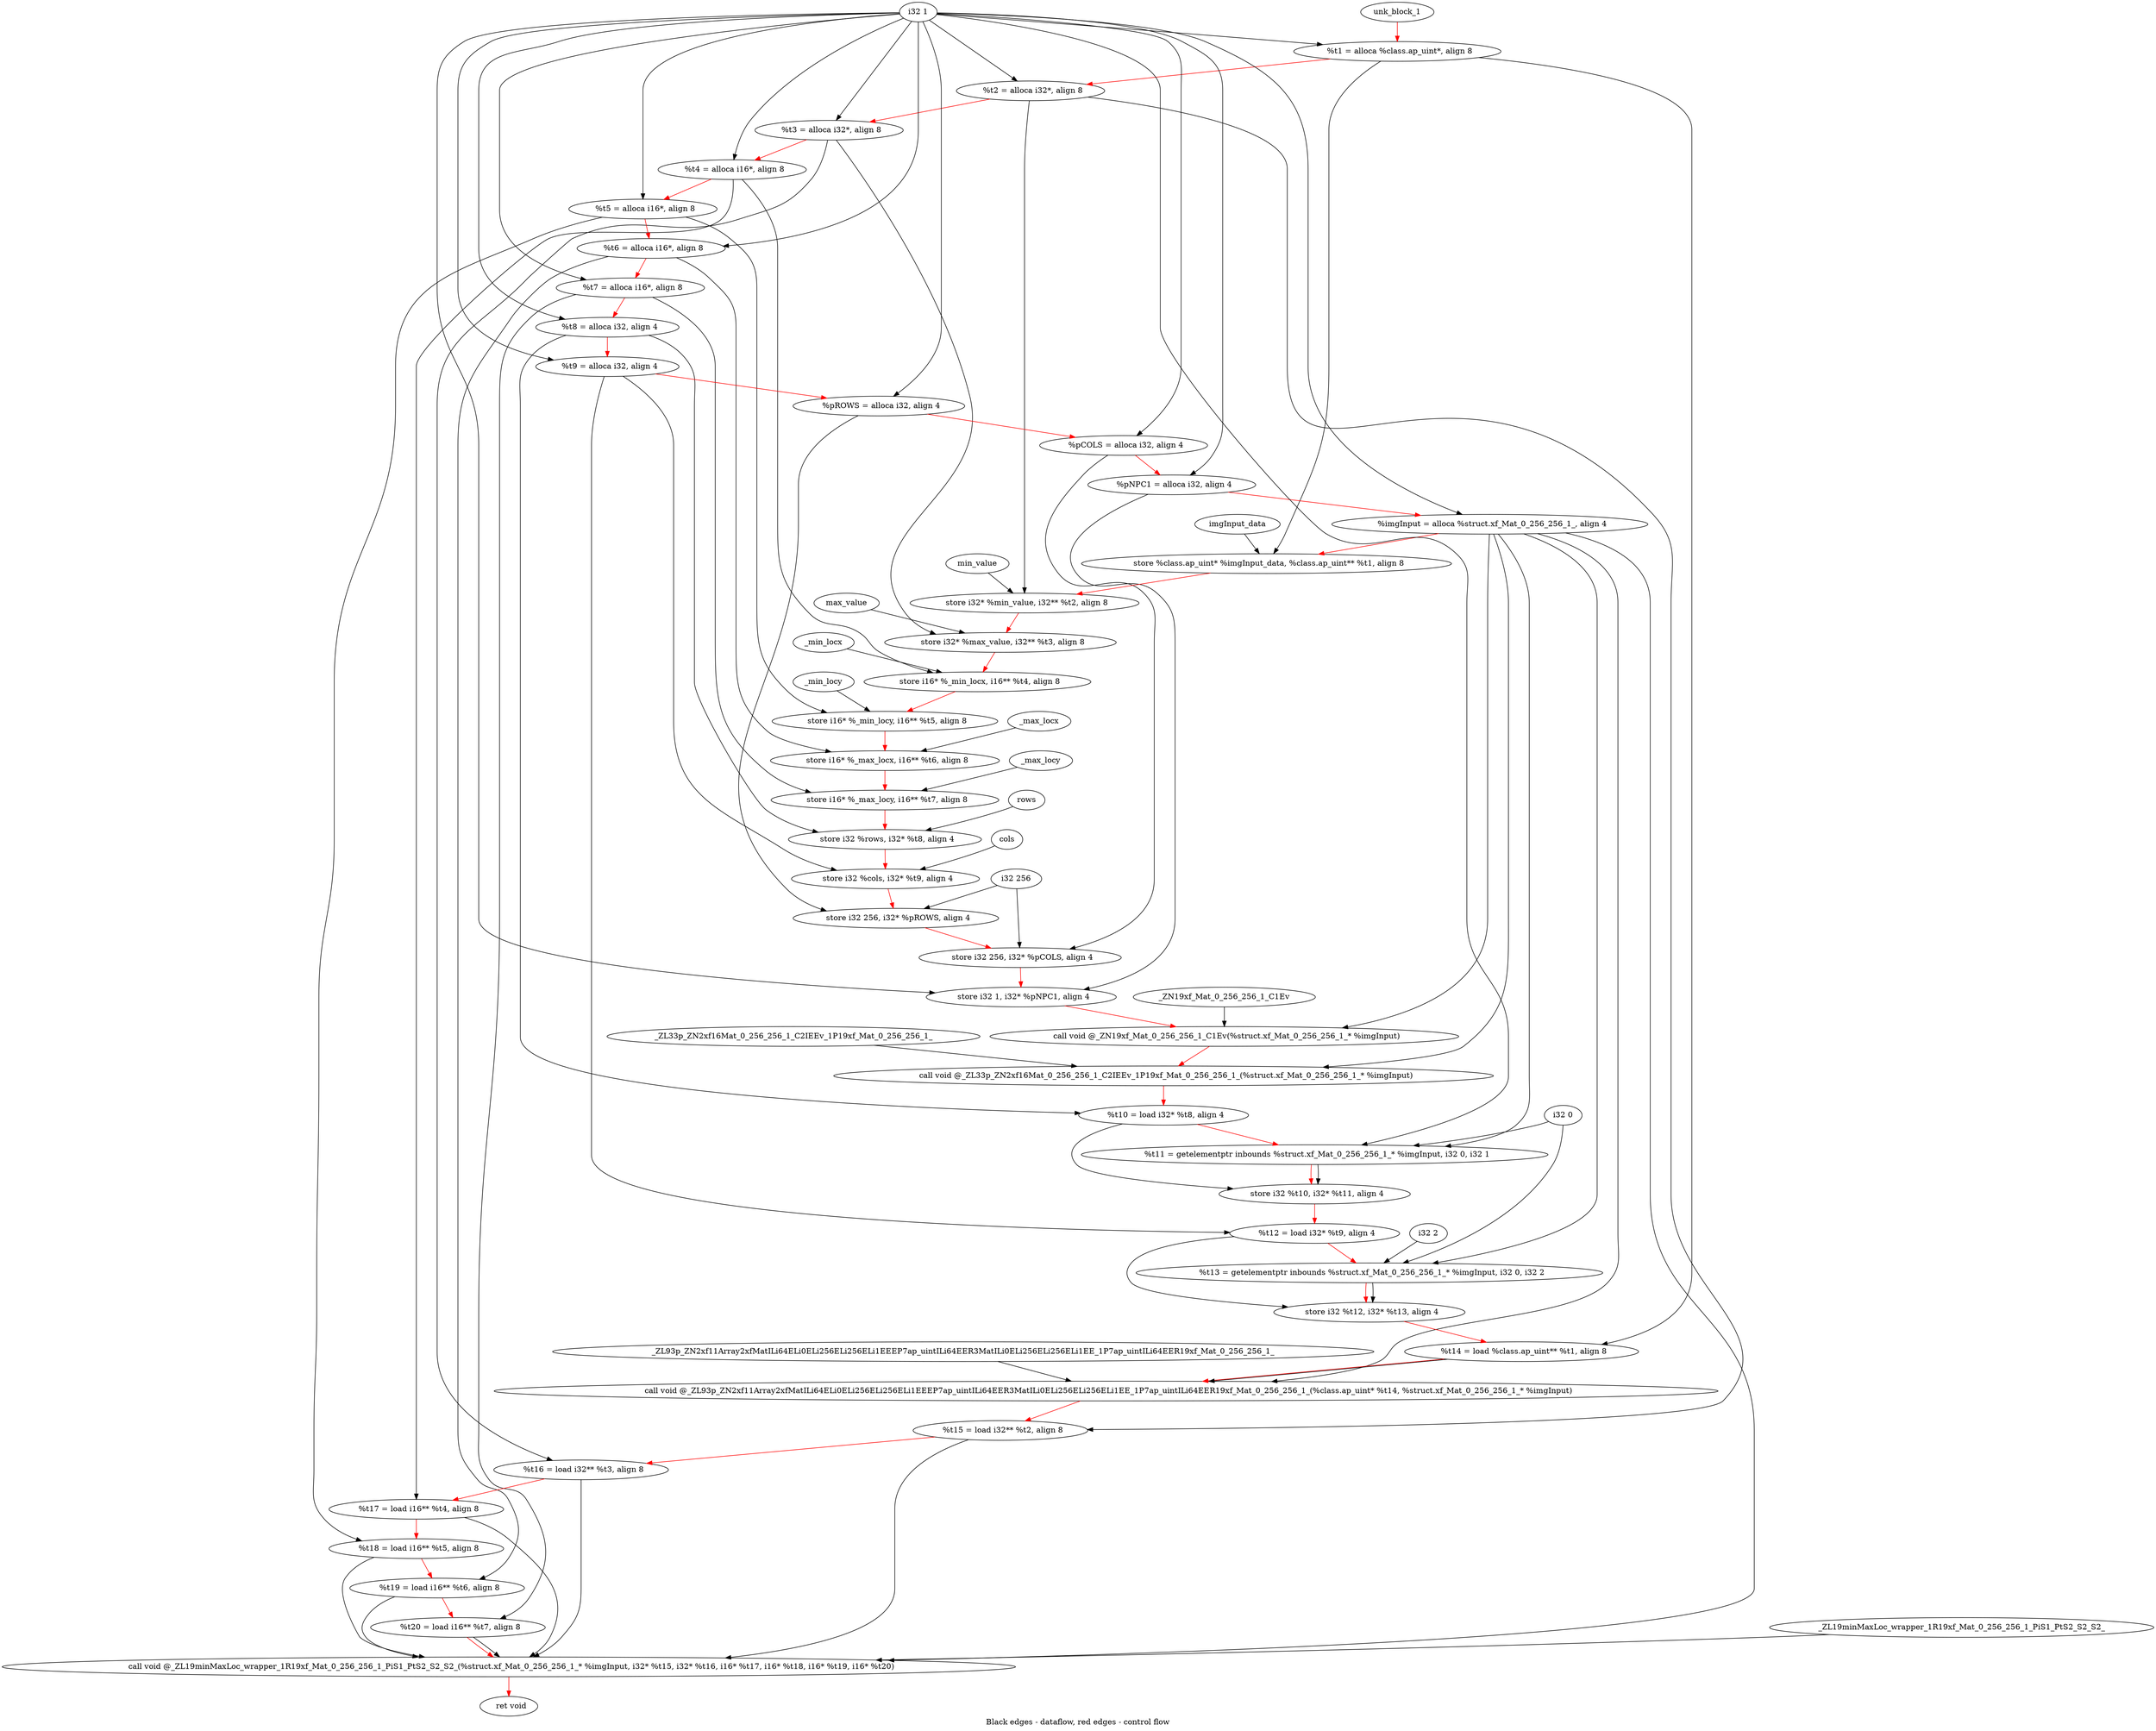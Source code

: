 digraph G {
compound=true
label="Black edges - dataflow, red edges - control flow"
"t1" [label="  %t1 = alloca %class.ap_uint*, align 8"]
"t2" [label="  %t2 = alloca i32*, align 8"]
"t3" [label="  %t3 = alloca i32*, align 8"]
"t4" [label="  %t4 = alloca i16*, align 8"]
"t5" [label="  %t5 = alloca i16*, align 8"]
"t6" [label="  %t6 = alloca i16*, align 8"]
"t7" [label="  %t7 = alloca i16*, align 8"]
"t8" [label="  %t8 = alloca i32, align 4"]
"t9" [label="  %t9 = alloca i32, align 4"]
"pROWS" [label="  %pROWS = alloca i32, align 4"]
"pCOLS" [label="  %pCOLS = alloca i32, align 4"]
"pNPC1" [label="  %pNPC1 = alloca i32, align 4"]
"imgInput" [label="  %imgInput = alloca %struct.xf_Mat_0_256_256_1_, align 4"]
"_1" [label="  store %class.ap_uint* %imgInput_data, %class.ap_uint** %t1, align 8"]
"_2" [label="  store i32* %min_value, i32** %t2, align 8"]
"_3" [label="  store i32* %max_value, i32** %t3, align 8"]
"_4" [label="  store i16* %_min_locx, i16** %t4, align 8"]
"_5" [label="  store i16* %_min_locy, i16** %t5, align 8"]
"_6" [label="  store i16* %_max_locx, i16** %t6, align 8"]
"_7" [label="  store i16* %_max_locy, i16** %t7, align 8"]
"_8" [label="  store i32 %rows, i32* %t8, align 4"]
"_9" [label="  store i32 %cols, i32* %t9, align 4"]
"_10" [label="  store i32 256, i32* %pROWS, align 4"]
"_11" [label="  store i32 256, i32* %pCOLS, align 4"]
"_12" [label="  store i32 1, i32* %pNPC1, align 4"]
"_13" [label="  call void @_ZN19xf_Mat_0_256_256_1_C1Ev(%struct.xf_Mat_0_256_256_1_* %imgInput)"]
"_14" [label="  call void @_ZL33p_ZN2xf16Mat_0_256_256_1_C2IEEv_1P19xf_Mat_0_256_256_1_(%struct.xf_Mat_0_256_256_1_* %imgInput)"]
"t10" [label="  %t10 = load i32* %t8, align 4"]
"t11" [label="  %t11 = getelementptr inbounds %struct.xf_Mat_0_256_256_1_* %imgInput, i32 0, i32 1"]
"_15" [label="  store i32 %t10, i32* %t11, align 4"]
"t12" [label="  %t12 = load i32* %t9, align 4"]
"t13" [label="  %t13 = getelementptr inbounds %struct.xf_Mat_0_256_256_1_* %imgInput, i32 0, i32 2"]
"_16" [label="  store i32 %t12, i32* %t13, align 4"]
"t14" [label="  %t14 = load %class.ap_uint** %t1, align 8"]
"_17" [label="  call void @_ZL93p_ZN2xf11Array2xfMatILi64ELi0ELi256ELi256ELi1EEEP7ap_uintILi64EER3MatILi0ELi256ELi256ELi1EE_1P7ap_uintILi64EER19xf_Mat_0_256_256_1_(%class.ap_uint* %t14, %struct.xf_Mat_0_256_256_1_* %imgInput)"]
"t15" [label="  %t15 = load i32** %t2, align 8"]
"t16" [label="  %t16 = load i32** %t3, align 8"]
"t17" [label="  %t17 = load i16** %t4, align 8"]
"t18" [label="  %t18 = load i16** %t5, align 8"]
"t19" [label="  %t19 = load i16** %t6, align 8"]
"t20" [label="  %t20 = load i16** %t7, align 8"]
"_18" [label="  call void @_ZL19minMaxLoc_wrapper_1R19xf_Mat_0_256_256_1_PiS1_PtS2_S2_S2_(%struct.xf_Mat_0_256_256_1_* %imgInput, i32* %t15, i32* %t16, i16* %t17, i16* %t18, i16* %t19, i16* %t20)"]
"_19" [label="  ret void"]
"unk_block_1" -> "t1"[color=red]
"i32 1" -> "t1"
"t1" -> "t2"[color=red weight=2]
"i32 1" -> "t2"
"t2" -> "t3"[color=red weight=2]
"i32 1" -> "t3"
"t3" -> "t4"[color=red weight=2]
"i32 1" -> "t4"
"t4" -> "t5"[color=red weight=2]
"i32 1" -> "t5"
"t5" -> "t6"[color=red weight=2]
"i32 1" -> "t6"
"t6" -> "t7"[color=red weight=2]
"i32 1" -> "t7"
"t7" -> "t8"[color=red weight=2]
"i32 1" -> "t8"
"t8" -> "t9"[color=red weight=2]
"i32 1" -> "t9"
"t9" -> "pROWS"[color=red weight=2]
"i32 1" -> "pROWS"
"pROWS" -> "pCOLS"[color=red weight=2]
"i32 1" -> "pCOLS"
"pCOLS" -> "pNPC1"[color=red weight=2]
"i32 1" -> "pNPC1"
"pNPC1" -> "imgInput"[color=red weight=2]
"i32 1" -> "imgInput"
"imgInput" -> "_1"[color=red weight=2]
"imgInput_data" -> "_1"
"t1" -> "_1"
"_1" -> "_2"[color=red weight=2]
"min_value" -> "_2"
"t2" -> "_2"
"_2" -> "_3"[color=red weight=2]
"max_value" -> "_3"
"t3" -> "_3"
"_3" -> "_4"[color=red weight=2]
"_min_locx" -> "_4"
"t4" -> "_4"
"_4" -> "_5"[color=red weight=2]
"_min_locy" -> "_5"
"t5" -> "_5"
"_5" -> "_6"[color=red weight=2]
"_max_locx" -> "_6"
"t6" -> "_6"
"_6" -> "_7"[color=red weight=2]
"_max_locy" -> "_7"
"t7" -> "_7"
"_7" -> "_8"[color=red weight=2]
"rows" -> "_8"
"t8" -> "_8"
"_8" -> "_9"[color=red weight=2]
"cols" -> "_9"
"t9" -> "_9"
"_9" -> "_10"[color=red weight=2]
"i32 256" -> "_10"
"pROWS" -> "_10"
"_10" -> "_11"[color=red weight=2]
"i32 256" -> "_11"
"pCOLS" -> "_11"
"_11" -> "_12"[color=red weight=2]
"i32 1" -> "_12"
"pNPC1" -> "_12"
"_12" -> "_13"[color=red weight=2]
"imgInput" -> "_13"
"_ZN19xf_Mat_0_256_256_1_C1Ev" -> "_13"
"_13" -> "_14"[color=red weight=2]
"imgInput" -> "_14"
"_ZL33p_ZN2xf16Mat_0_256_256_1_C2IEEv_1P19xf_Mat_0_256_256_1_" -> "_14"
"_14" -> "t10"[color=red weight=2]
"t8" -> "t10"
"t10" -> "t11"[color=red weight=2]
"imgInput" -> "t11"
"i32 0" -> "t11"
"i32 1" -> "t11"
"t11" -> "_15"[color=red weight=2]
"t10" -> "_15"
"t11" -> "_15"
"_15" -> "t12"[color=red weight=2]
"t9" -> "t12"
"t12" -> "t13"[color=red weight=2]
"imgInput" -> "t13"
"i32 0" -> "t13"
"i32 2" -> "t13"
"t13" -> "_16"[color=red weight=2]
"t12" -> "_16"
"t13" -> "_16"
"_16" -> "t14"[color=red weight=2]
"t1" -> "t14"
"t14" -> "_17"[color=red weight=2]
"t14" -> "_17"
"imgInput" -> "_17"
"_ZL93p_ZN2xf11Array2xfMatILi64ELi0ELi256ELi256ELi1EEEP7ap_uintILi64EER3MatILi0ELi256ELi256ELi1EE_1P7ap_uintILi64EER19xf_Mat_0_256_256_1_" -> "_17"
"_17" -> "t15"[color=red weight=2]
"t2" -> "t15"
"t15" -> "t16"[color=red weight=2]
"t3" -> "t16"
"t16" -> "t17"[color=red weight=2]
"t4" -> "t17"
"t17" -> "t18"[color=red weight=2]
"t5" -> "t18"
"t18" -> "t19"[color=red weight=2]
"t6" -> "t19"
"t19" -> "t20"[color=red weight=2]
"t7" -> "t20"
"t20" -> "_18"[color=red weight=2]
"imgInput" -> "_18"
"t15" -> "_18"
"t16" -> "_18"
"t17" -> "_18"
"t18" -> "_18"
"t19" -> "_18"
"t20" -> "_18"
"_ZL19minMaxLoc_wrapper_1R19xf_Mat_0_256_256_1_PiS1_PtS2_S2_S2_" -> "_18"
"_18" -> "_19"[color=red weight=2]

}
